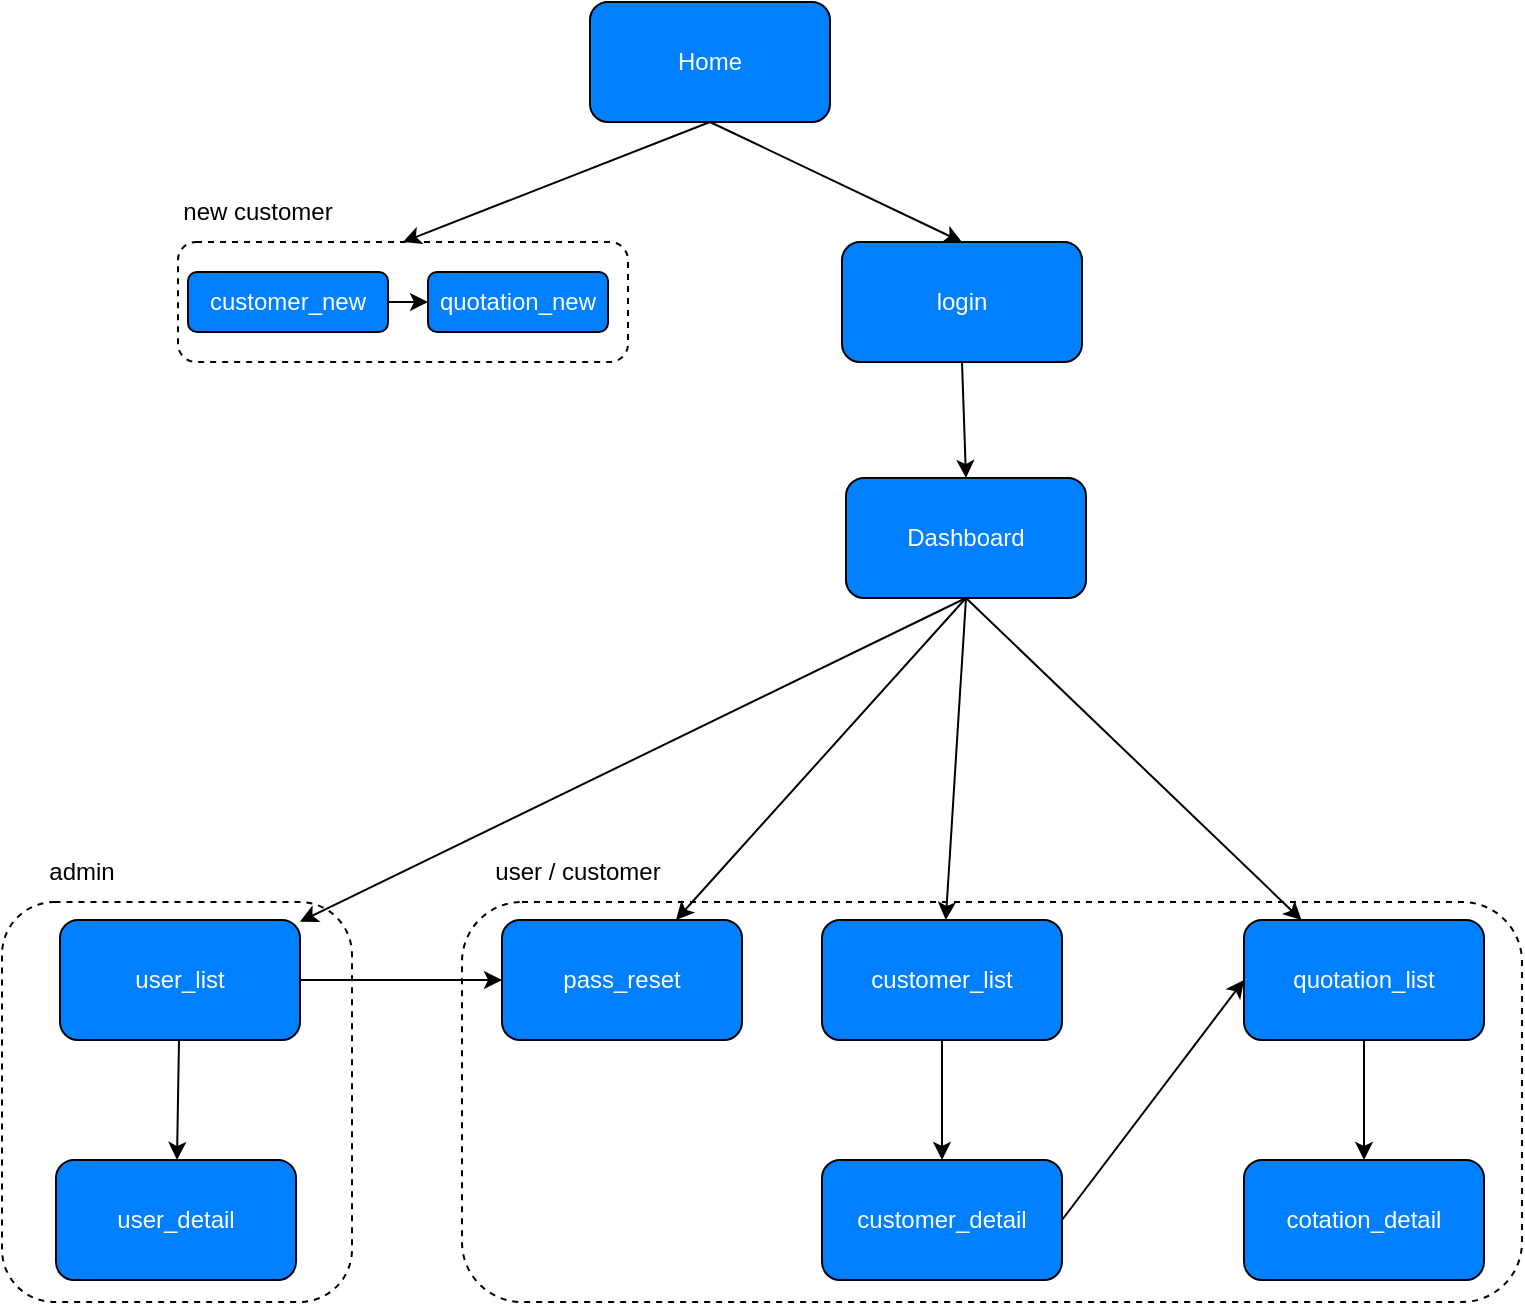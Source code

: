 <mxfile version="26.2.9">
  <diagram id="_ziMa6V_oYhgSmaQkYBD" name="Página-1">
    <mxGraphModel dx="1420" dy="786" grid="1" gridSize="10" guides="1" tooltips="1" connect="1" arrows="1" fold="1" page="1" pageScale="1" pageWidth="850" pageHeight="1100" math="0" shadow="0">
      <root>
        <mxCell id="0" />
        <mxCell id="1" parent="0" />
        <mxCell id="2" value="Home" style="rounded=1;whiteSpace=wrap;html=1;fillColor=#0080ff;fontColor=#ffffff;" parent="1" vertex="1">
          <mxGeometry x="360" y="40" width="120" height="60" as="geometry" />
        </mxCell>
        <mxCell id="3" value="customer_new" style="rounded=1;whiteSpace=wrap;html=1;fillColor=#0080ff;fontColor=#ffffff;" parent="1" vertex="1">
          <mxGeometry x="159" y="175" width="100" height="30" as="geometry" />
        </mxCell>
        <mxCell id="4" value="quotation_new" style="rounded=1;whiteSpace=wrap;html=1;fillColor=#0080ff;fontColor=#ffffff;" parent="1" vertex="1">
          <mxGeometry x="279" y="175" width="90" height="30" as="geometry" />
        </mxCell>
        <mxCell id="5" value="" style="group;rounded=1;fillColor=none;strokeColor=black;dashed=1;" parent="1" vertex="1">
          <mxGeometry x="154" y="160" width="225" height="60" as="geometry" />
        </mxCell>
        <mxCell id="6" value="Dashboard" style="rounded=1;whiteSpace=wrap;html=1;fillColor=#0080ff;fontColor=#ffffff;" parent="1" vertex="1">
          <mxGeometry x="488" y="278" width="120" height="60" as="geometry" />
        </mxCell>
        <mxCell id="7" value="user_list" style="rounded=1;whiteSpace=wrap;html=1;fillColor=#0080ff;fontColor=#ffffff;" parent="1" vertex="1">
          <mxGeometry x="95" y="499" width="120" height="60" as="geometry" />
        </mxCell>
        <mxCell id="8" value="user_detail" style="rounded=1;whiteSpace=wrap;html=1;fillColor=#0080ff;fontColor=#ffffff;" parent="1" vertex="1">
          <mxGeometry x="93" y="619" width="120" height="60" as="geometry" />
        </mxCell>
        <mxCell id="9" value="pass_reset" style="rounded=1;whiteSpace=wrap;html=1;fillColor=#0080ff;fontColor=#ffffff;" parent="1" vertex="1">
          <mxGeometry x="316" y="499" width="120" height="60" as="geometry" />
        </mxCell>
        <mxCell id="10" value="quotation_list" style="rounded=1;whiteSpace=wrap;html=1;fillColor=#0080ff;fontColor=#ffffff;" parent="1" vertex="1">
          <mxGeometry x="687" y="499" width="120" height="60" as="geometry" />
        </mxCell>
        <mxCell id="12" value="customer_list" style="rounded=1;whiteSpace=wrap;html=1;fillColor=#0080ff;fontColor=#ffffff;" parent="1" vertex="1">
          <mxGeometry x="476" y="499" width="120" height="60" as="geometry" />
        </mxCell>
        <mxCell id="13" value="customer_detail" style="rounded=1;whiteSpace=wrap;html=1;fillColor=#0080ff;fontColor=#ffffff;" parent="1" vertex="1">
          <mxGeometry x="476" y="619" width="120" height="60" as="geometry" />
        </mxCell>
        <mxCell id="14" style="entryX=0.5;entryY=0;entryDx=0;entryDy=0;" parent="1" target="5" edge="1">
          <mxGeometry relative="1" as="geometry">
            <mxPoint x="420" y="100" as="sourcePoint" />
            <mxPoint x="170" y="160" as="targetPoint" />
            <Array as="points" />
          </mxGeometry>
        </mxCell>
        <mxCell id="15" style="endArrow=classic;html=1;" parent="1" source="3" target="4" edge="1">
          <mxGeometry width="50" height="50" relative="1" as="geometry">
            <mxPoint x="269" y="190" as="sourcePoint" />
            <mxPoint x="289" y="190" as="targetPoint" />
          </mxGeometry>
        </mxCell>
        <mxCell id="16" style="endArrow=classic;html=1;exitX=0.5;exitY=1;exitDx=0;exitDy=0;" parent="1" source="6" target="7" edge="1">
          <mxGeometry relative="1" as="geometry">
            <mxPoint x="370" y="220" as="sourcePoint" />
            <mxPoint x="70" y="400" as="targetPoint" />
            <Array as="points" />
          </mxGeometry>
        </mxCell>
        <mxCell id="17" style="endArrow=classic;html=1;exitX=0.5;exitY=1;exitDx=0;exitDy=0;" parent="1" source="6" target="9" edge="1">
          <mxGeometry relative="1" as="geometry">
            <mxPoint x="430" y="220" as="sourcePoint" />
            <mxPoint x="250" y="400" as="targetPoint" />
            <Array as="points" />
          </mxGeometry>
        </mxCell>
        <mxCell id="19" style="endArrow=classic;html=1;exitX=0.5;exitY=1;exitDx=0;exitDy=0;" parent="1" source="6" target="10" edge="1">
          <mxGeometry relative="1" as="geometry">
            <mxPoint x="628" y="370" as="sourcePoint" />
            <mxPoint x="420" y="549" as="targetPoint" />
            <Array as="points" />
          </mxGeometry>
        </mxCell>
        <mxCell id="20" style="entryX=0.5;entryY=0;entryDx=0;entryDy=0;" parent="1" source="10" target="27" edge="1">
          <mxGeometry relative="1" as="geometry">
            <mxPoint x="512.75" y="619" as="targetPoint" />
          </mxGeometry>
        </mxCell>
        <mxCell id="21" style="endArrow=classic;html=1;exitX=0.5;exitY=1;exitDx=0;exitDy=0;" parent="1" source="6" target="12" edge="1">
          <mxGeometry relative="1" as="geometry">
            <mxPoint x="430" y="369" as="sourcePoint" />
            <mxPoint x="680" y="549" as="targetPoint" />
            <Array as="points" />
          </mxGeometry>
        </mxCell>
        <mxCell id="22" parent="1" source="12" target="13" edge="1">
          <mxGeometry relative="1" as="geometry" />
        </mxCell>
        <mxCell id="24" style="endArrow=classic;html=1;" parent="1" source="7" target="8" edge="1">
          <mxGeometry relative="1" as="geometry">
            <mxPoint x="161" y="410" as="sourcePoint" />
            <mxPoint x="311" y="470" as="targetPoint" />
          </mxGeometry>
        </mxCell>
        <mxCell id="25" style="endArrow=classic;html=1;" parent="1" source="7" target="9" edge="1">
          <mxGeometry relative="1" as="geometry">
            <mxPoint x="161" y="410" as="sourcePoint" />
            <mxPoint x="471" y="470" as="targetPoint" />
          </mxGeometry>
        </mxCell>
        <mxCell id="27" value="cotation_detail" style="rounded=1;whiteSpace=wrap;html=1;fillColor=#0080ff;fontColor=#ffffff;" parent="1" vertex="1">
          <mxGeometry x="687" y="619" width="120" height="60" as="geometry" />
        </mxCell>
        <mxCell id="7HM-TYzVGSv7COkrBMdq-27" value="login" style="rounded=1;whiteSpace=wrap;html=1;fillColor=#0080ff;fontColor=#ffffff;" parent="1" vertex="1">
          <mxGeometry x="486" y="160" width="120" height="60" as="geometry" />
        </mxCell>
        <mxCell id="7HM-TYzVGSv7COkrBMdq-28" style="exitX=0.5;exitY=1;exitDx=0;exitDy=0;entryX=0.5;entryY=0;entryDx=0;entryDy=0;" parent="1" source="2" target="7HM-TYzVGSv7COkrBMdq-27" edge="1">
          <mxGeometry relative="1" as="geometry">
            <mxPoint x="482" y="110" as="sourcePoint" />
            <mxPoint x="586" y="170" as="targetPoint" />
          </mxGeometry>
        </mxCell>
        <mxCell id="7HM-TYzVGSv7COkrBMdq-30" style="exitX=0.5;exitY=1;exitDx=0;exitDy=0;entryX=0.5;entryY=0;entryDx=0;entryDy=0;" parent="1" source="7HM-TYzVGSv7COkrBMdq-27" target="6" edge="1">
          <mxGeometry relative="1" as="geometry">
            <mxPoint x="430" y="110" as="sourcePoint" />
            <mxPoint x="319" y="170" as="targetPoint" />
          </mxGeometry>
        </mxCell>
        <mxCell id="7HM-TYzVGSv7COkrBMdq-31" value="new customer" style="text;html=1;align=center;verticalAlign=middle;whiteSpace=wrap;rounded=0;" parent="1" vertex="1">
          <mxGeometry x="154" y="130" width="80" height="30" as="geometry" />
        </mxCell>
        <mxCell id="7HM-TYzVGSv7COkrBMdq-33" value="" style="group;rounded=1;fillColor=none;strokeColor=black;dashed=1;" parent="1" vertex="1">
          <mxGeometry x="66" y="490" width="175" height="200" as="geometry" />
        </mxCell>
        <mxCell id="7HM-TYzVGSv7COkrBMdq-34" value="admin" style="text;html=1;align=center;verticalAlign=middle;whiteSpace=wrap;rounded=0;" parent="1" vertex="1">
          <mxGeometry x="66" y="460" width="80" height="30" as="geometry" />
        </mxCell>
        <mxCell id="7HM-TYzVGSv7COkrBMdq-35" style="entryX=0;entryY=0.5;entryDx=0;entryDy=0;exitX=1;exitY=0.5;exitDx=0;exitDy=0;" parent="1" source="13" target="10" edge="1">
          <mxGeometry relative="1" as="geometry">
            <mxPoint x="616" y="569" as="sourcePoint" />
            <mxPoint x="616" y="629" as="targetPoint" />
          </mxGeometry>
        </mxCell>
        <mxCell id="7HM-TYzVGSv7COkrBMdq-36" value="" style="group;rounded=1;fillColor=none;strokeColor=black;dashed=1;" parent="1" vertex="1">
          <mxGeometry x="296" y="490" width="530" height="200" as="geometry" />
        </mxCell>
        <mxCell id="7HM-TYzVGSv7COkrBMdq-37" value="user / customer" style="text;html=1;align=center;verticalAlign=middle;whiteSpace=wrap;rounded=0;" parent="1" vertex="1">
          <mxGeometry x="297" y="460" width="114" height="30" as="geometry" />
        </mxCell>
      </root>
    </mxGraphModel>
  </diagram>
</mxfile>
